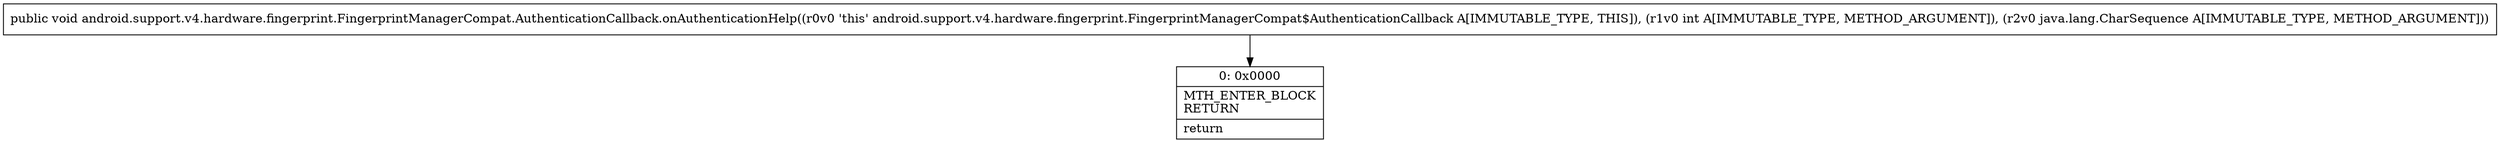 digraph "CFG forandroid.support.v4.hardware.fingerprint.FingerprintManagerCompat.AuthenticationCallback.onAuthenticationHelp(ILjava\/lang\/CharSequence;)V" {
Node_0 [shape=record,label="{0\:\ 0x0000|MTH_ENTER_BLOCK\lRETURN\l|return\l}"];
MethodNode[shape=record,label="{public void android.support.v4.hardware.fingerprint.FingerprintManagerCompat.AuthenticationCallback.onAuthenticationHelp((r0v0 'this' android.support.v4.hardware.fingerprint.FingerprintManagerCompat$AuthenticationCallback A[IMMUTABLE_TYPE, THIS]), (r1v0 int A[IMMUTABLE_TYPE, METHOD_ARGUMENT]), (r2v0 java.lang.CharSequence A[IMMUTABLE_TYPE, METHOD_ARGUMENT])) }"];
MethodNode -> Node_0;
}

